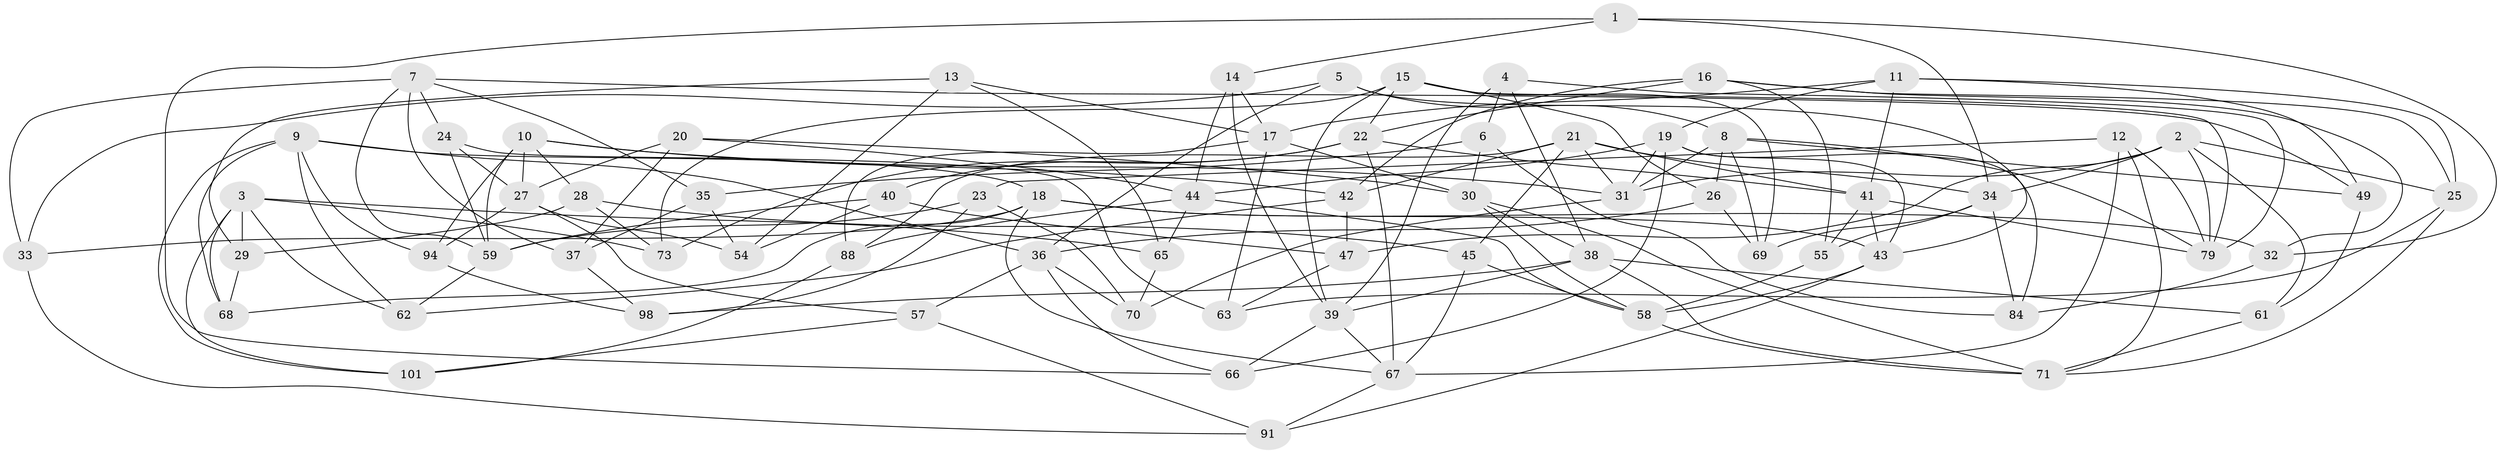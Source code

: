 // Generated by graph-tools (version 1.1) at 2025/52/02/27/25 19:52:31]
// undirected, 70 vertices, 169 edges
graph export_dot {
graph [start="1"]
  node [color=gray90,style=filled];
  1;
  2 [super="+74"];
  3 [super="+99"];
  4;
  5;
  6;
  7 [super="+46"];
  8 [super="+72"];
  9 [super="+56"];
  10 [super="+95"];
  11 [super="+92"];
  12;
  13;
  14;
  15 [super="+82"];
  16 [super="+89"];
  17 [super="+53"];
  18 [super="+96"];
  19 [super="+80"];
  20;
  21 [super="+93"];
  22 [super="+78"];
  23;
  24;
  25 [super="+51"];
  26;
  27 [super="+60"];
  28;
  29;
  30 [super="+50"];
  31 [super="+97"];
  32;
  33;
  34 [super="+77"];
  35;
  36 [super="+100"];
  37;
  38 [super="+81"];
  39 [super="+52"];
  40;
  41 [super="+64"];
  42 [super="+83"];
  43 [super="+87"];
  44 [super="+48"];
  45;
  47;
  49;
  54;
  55;
  57;
  58 [super="+75"];
  59 [super="+76"];
  61;
  62;
  63;
  65;
  66;
  67 [super="+86"];
  68;
  69;
  70;
  71 [super="+90"];
  73;
  79 [super="+85"];
  84;
  88;
  91;
  94;
  98;
  101;
  1 -- 14;
  1 -- 32;
  1 -- 66;
  1 -- 34;
  2 -- 34;
  2 -- 25;
  2 -- 61;
  2 -- 79;
  2 -- 47;
  2 -- 31;
  3 -- 29;
  3 -- 65;
  3 -- 101;
  3 -- 73;
  3 -- 68;
  3 -- 62;
  4 -- 79;
  4 -- 6;
  4 -- 39;
  4 -- 38;
  5 -- 8;
  5 -- 33;
  5 -- 43;
  5 -- 36;
  6 -- 84;
  6 -- 30;
  6 -- 35;
  7 -- 33;
  7 -- 49;
  7 -- 37;
  7 -- 24;
  7 -- 59;
  7 -- 35;
  8 -- 49;
  8 -- 26;
  8 -- 69;
  8 -- 31;
  8 -- 79;
  9 -- 18;
  9 -- 94;
  9 -- 62;
  9 -- 36;
  9 -- 101;
  9 -- 68;
  10 -- 94;
  10 -- 27;
  10 -- 28;
  10 -- 59;
  10 -- 42;
  10 -- 31;
  11 -- 49;
  11 -- 25 [weight=2];
  11 -- 19;
  11 -- 41;
  11 -- 17;
  12 -- 71;
  12 -- 67;
  12 -- 23;
  12 -- 79;
  13 -- 29;
  13 -- 54;
  13 -- 65;
  13 -- 17;
  14 -- 39;
  14 -- 44;
  14 -- 17;
  15 -- 73;
  15 -- 79;
  15 -- 69;
  15 -- 26;
  15 -- 39;
  15 -- 22;
  16 -- 32;
  16 -- 42 [weight=2];
  16 -- 25;
  16 -- 22;
  16 -- 55;
  17 -- 63;
  17 -- 30;
  17 -- 88;
  18 -- 32;
  18 -- 33;
  18 -- 67;
  18 -- 68;
  18 -- 43;
  19 -- 31;
  19 -- 66;
  19 -- 44;
  19 -- 84;
  19 -- 43;
  20 -- 37;
  20 -- 27;
  20 -- 30;
  20 -- 44;
  21 -- 34;
  21 -- 45;
  21 -- 41;
  21 -- 88;
  21 -- 42;
  21 -- 31;
  22 -- 73;
  22 -- 41;
  22 -- 40;
  22 -- 67;
  23 -- 98;
  23 -- 70;
  23 -- 59;
  24 -- 63;
  24 -- 59;
  24 -- 27;
  25 -- 63;
  25 -- 71;
  26 -- 36;
  26 -- 69;
  27 -- 57;
  27 -- 94;
  27 -- 54;
  28 -- 29;
  28 -- 73;
  28 -- 45;
  29 -- 68;
  30 -- 38;
  30 -- 58;
  30 -- 71;
  31 -- 70;
  32 -- 84;
  33 -- 91;
  34 -- 55;
  34 -- 84;
  34 -- 69;
  35 -- 37;
  35 -- 54;
  36 -- 66;
  36 -- 57;
  36 -- 70;
  37 -- 98;
  38 -- 61;
  38 -- 71;
  38 -- 98;
  38 -- 39;
  39 -- 66;
  39 -- 67;
  40 -- 54;
  40 -- 47;
  40 -- 59;
  41 -- 43;
  41 -- 55;
  41 -- 79;
  42 -- 47;
  42 -- 62;
  43 -- 58;
  43 -- 91;
  44 -- 88;
  44 -- 65;
  44 -- 58;
  45 -- 67;
  45 -- 58;
  47 -- 63;
  49 -- 61;
  55 -- 58;
  57 -- 91;
  57 -- 101;
  58 -- 71;
  59 -- 62;
  61 -- 71;
  65 -- 70;
  67 -- 91;
  88 -- 101;
  94 -- 98;
}
